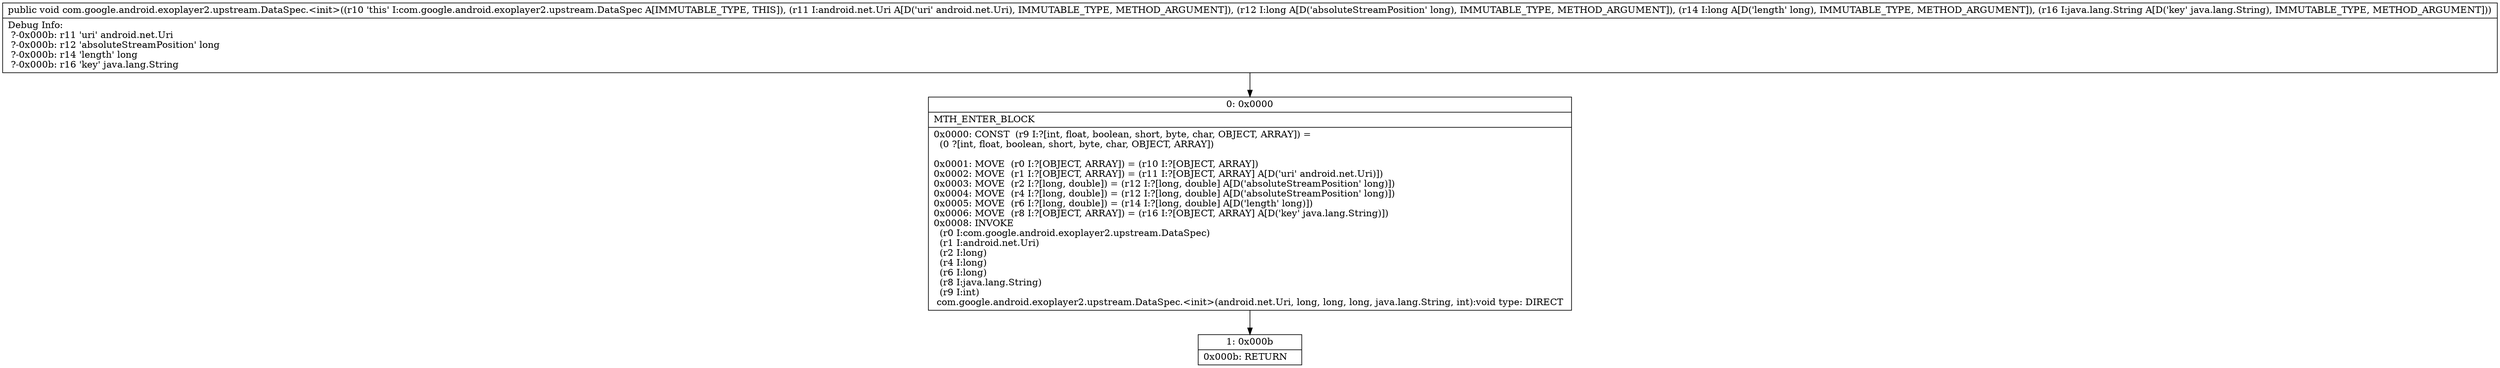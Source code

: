 digraph "CFG forcom.google.android.exoplayer2.upstream.DataSpec.\<init\>(Landroid\/net\/Uri;JJLjava\/lang\/String;)V" {
Node_0 [shape=record,label="{0\:\ 0x0000|MTH_ENTER_BLOCK\l|0x0000: CONST  (r9 I:?[int, float, boolean, short, byte, char, OBJECT, ARRAY]) = \l  (0 ?[int, float, boolean, short, byte, char, OBJECT, ARRAY])\l \l0x0001: MOVE  (r0 I:?[OBJECT, ARRAY]) = (r10 I:?[OBJECT, ARRAY]) \l0x0002: MOVE  (r1 I:?[OBJECT, ARRAY]) = (r11 I:?[OBJECT, ARRAY] A[D('uri' android.net.Uri)]) \l0x0003: MOVE  (r2 I:?[long, double]) = (r12 I:?[long, double] A[D('absoluteStreamPosition' long)]) \l0x0004: MOVE  (r4 I:?[long, double]) = (r12 I:?[long, double] A[D('absoluteStreamPosition' long)]) \l0x0005: MOVE  (r6 I:?[long, double]) = (r14 I:?[long, double] A[D('length' long)]) \l0x0006: MOVE  (r8 I:?[OBJECT, ARRAY]) = (r16 I:?[OBJECT, ARRAY] A[D('key' java.lang.String)]) \l0x0008: INVOKE  \l  (r0 I:com.google.android.exoplayer2.upstream.DataSpec)\l  (r1 I:android.net.Uri)\l  (r2 I:long)\l  (r4 I:long)\l  (r6 I:long)\l  (r8 I:java.lang.String)\l  (r9 I:int)\l com.google.android.exoplayer2.upstream.DataSpec.\<init\>(android.net.Uri, long, long, long, java.lang.String, int):void type: DIRECT \l}"];
Node_1 [shape=record,label="{1\:\ 0x000b|0x000b: RETURN   \l}"];
MethodNode[shape=record,label="{public void com.google.android.exoplayer2.upstream.DataSpec.\<init\>((r10 'this' I:com.google.android.exoplayer2.upstream.DataSpec A[IMMUTABLE_TYPE, THIS]), (r11 I:android.net.Uri A[D('uri' android.net.Uri), IMMUTABLE_TYPE, METHOD_ARGUMENT]), (r12 I:long A[D('absoluteStreamPosition' long), IMMUTABLE_TYPE, METHOD_ARGUMENT]), (r14 I:long A[D('length' long), IMMUTABLE_TYPE, METHOD_ARGUMENT]), (r16 I:java.lang.String A[D('key' java.lang.String), IMMUTABLE_TYPE, METHOD_ARGUMENT]))  | Debug Info:\l  ?\-0x000b: r11 'uri' android.net.Uri\l  ?\-0x000b: r12 'absoluteStreamPosition' long\l  ?\-0x000b: r14 'length' long\l  ?\-0x000b: r16 'key' java.lang.String\l}"];
MethodNode -> Node_0;
Node_0 -> Node_1;
}

